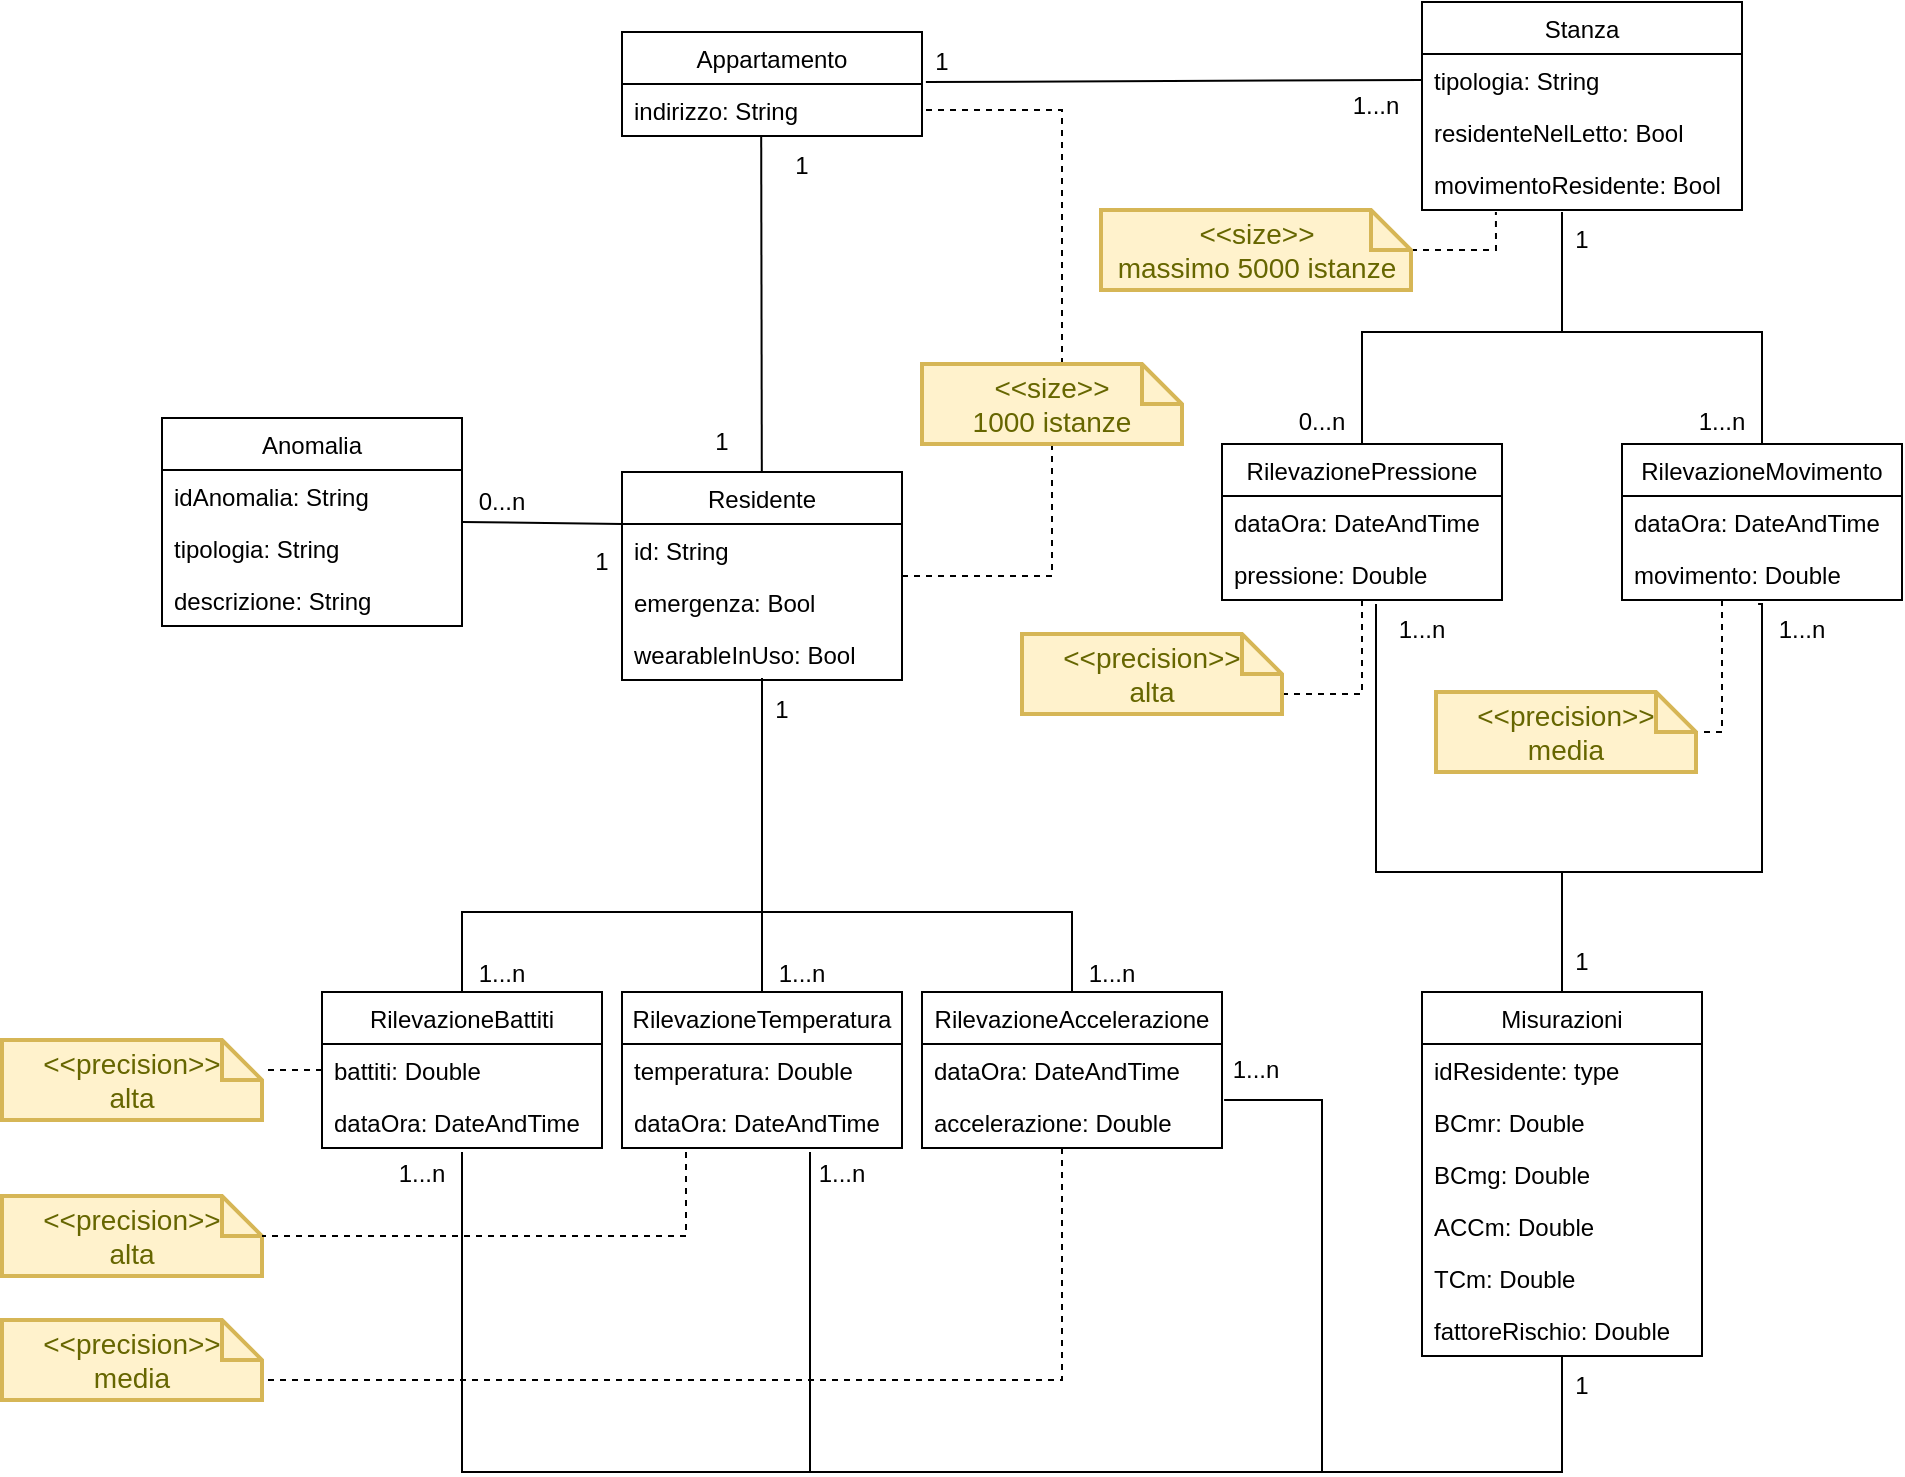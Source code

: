 <mxfile version="20.7.4" type="device"><diagram id="WO7DhAfLoQNvGxGaE5zZ" name="Page-1"><mxGraphModel dx="2268" dy="820" grid="1" gridSize="10" guides="1" tooltips="1" connect="1" arrows="1" fold="1" page="1" pageScale="1" pageWidth="850" pageHeight="1100" math="0" shadow="0"><root><mxCell id="0"/><mxCell id="1" parent="0"/><mxCell id="sSwHK__RhGpUzQnZFzN2-1" value="Appartamento" style="swimlane;fontStyle=0;childLayout=stackLayout;horizontal=1;startSize=26;fillColor=none;horizontalStack=0;resizeParent=1;resizeParentMax=0;resizeLast=0;collapsible=1;marginBottom=0;" parent="1" vertex="1"><mxGeometry x="150" y="80" width="150" height="52" as="geometry"><mxRectangle x="40" y="40" width="100" height="30" as="alternateBounds"/></mxGeometry></mxCell><mxCell id="sSwHK__RhGpUzQnZFzN2-2" value="indirizzo: String" style="text;strokeColor=none;fillColor=none;align=left;verticalAlign=top;spacingLeft=4;spacingRight=4;overflow=hidden;rotatable=0;points=[[0,0.5],[1,0.5]];portConstraint=eastwest;" parent="sSwHK__RhGpUzQnZFzN2-1" vertex="1"><mxGeometry y="26" width="150" height="26" as="geometry"/></mxCell><mxCell id="sSwHK__RhGpUzQnZFzN2-6" value="Stanza" style="swimlane;fontStyle=0;childLayout=stackLayout;horizontal=1;startSize=26;fillColor=none;horizontalStack=0;resizeParent=1;resizeParentMax=0;resizeLast=0;collapsible=1;marginBottom=0;" parent="1" vertex="1"><mxGeometry x="550" y="65" width="160" height="104" as="geometry"/></mxCell><mxCell id="sSwHK__RhGpUzQnZFzN2-7" value="tipologia: String" style="text;strokeColor=none;fillColor=none;align=left;verticalAlign=top;spacingLeft=4;spacingRight=4;overflow=hidden;rotatable=0;points=[[0,0.5],[1,0.5]];portConstraint=eastwest;" parent="sSwHK__RhGpUzQnZFzN2-6" vertex="1"><mxGeometry y="26" width="160" height="26" as="geometry"/></mxCell><mxCell id="sSwHK__RhGpUzQnZFzN2-37" value="residenteNelLetto: Bool" style="text;strokeColor=none;fillColor=none;align=left;verticalAlign=top;spacingLeft=4;spacingRight=4;overflow=hidden;rotatable=0;points=[[0,0.5],[1,0.5]];portConstraint=eastwest;" parent="sSwHK__RhGpUzQnZFzN2-6" vertex="1"><mxGeometry y="52" width="160" height="26" as="geometry"/></mxCell><mxCell id="CDQp28ZDIOVQzvjSDbbO-14" value="movimentoResidente: Bool" style="text;strokeColor=none;fillColor=none;align=left;verticalAlign=top;spacingLeft=4;spacingRight=4;overflow=hidden;rotatable=0;points=[[0,0.5],[1,0.5]];portConstraint=eastwest;" parent="sSwHK__RhGpUzQnZFzN2-6" vertex="1"><mxGeometry y="78" width="160" height="26" as="geometry"/></mxCell><mxCell id="n2ziMS0ma2q-zLLjiRqA-52" style="edgeStyle=orthogonalEdgeStyle;rounded=0;orthogonalLoop=1;jettySize=auto;html=1;entryX=0.5;entryY=1;entryDx=0;entryDy=0;entryPerimeter=0;dashed=1;endArrow=none;endFill=0;" parent="1" source="sSwHK__RhGpUzQnZFzN2-25" target="sSwHK__RhGpUzQnZFzN2-74" edge="1"><mxGeometry relative="1" as="geometry"/></mxCell><mxCell id="sSwHK__RhGpUzQnZFzN2-25" value="Residente" style="swimlane;fontStyle=0;childLayout=stackLayout;horizontal=1;startSize=26;fillColor=none;horizontalStack=0;resizeParent=1;resizeParentMax=0;resizeLast=0;collapsible=1;marginBottom=0;" parent="1" vertex="1"><mxGeometry x="150" y="300" width="140" height="104" as="geometry"/></mxCell><mxCell id="sSwHK__RhGpUzQnZFzN2-26" value="id: String" style="text;strokeColor=none;fillColor=none;align=left;verticalAlign=top;spacingLeft=4;spacingRight=4;overflow=hidden;rotatable=0;points=[[0,0.5],[1,0.5]];portConstraint=eastwest;" parent="sSwHK__RhGpUzQnZFzN2-25" vertex="1"><mxGeometry y="26" width="140" height="26" as="geometry"/></mxCell><mxCell id="sSwHK__RhGpUzQnZFzN2-27" value="emergenza: Bool" style="text;strokeColor=none;fillColor=none;align=left;verticalAlign=top;spacingLeft=4;spacingRight=4;overflow=hidden;rotatable=0;points=[[0,0.5],[1,0.5]];portConstraint=eastwest;" parent="sSwHK__RhGpUzQnZFzN2-25" vertex="1"><mxGeometry y="52" width="140" height="26" as="geometry"/></mxCell><mxCell id="sSwHK__RhGpUzQnZFzN2-28" value="wearableInUso: Bool" style="text;strokeColor=none;fillColor=none;align=left;verticalAlign=top;spacingLeft=4;spacingRight=4;overflow=hidden;rotatable=0;points=[[0,0.5],[1,0.5]];portConstraint=eastwest;" parent="sSwHK__RhGpUzQnZFzN2-25" vertex="1"><mxGeometry y="78" width="140" height="26" as="geometry"/></mxCell><mxCell id="sSwHK__RhGpUzQnZFzN2-35" value="1" style="text;html=1;strokeColor=none;fillColor=none;align=center;verticalAlign=middle;whiteSpace=wrap;rounded=0;" parent="1" vertex="1"><mxGeometry x="210" y="132" width="60" height="30" as="geometry"/></mxCell><mxCell id="sSwHK__RhGpUzQnZFzN2-56" value="Misurazioni" style="swimlane;fontStyle=0;childLayout=stackLayout;horizontal=1;startSize=26;fillColor=none;horizontalStack=0;resizeParent=1;resizeParentMax=0;resizeLast=0;collapsible=1;marginBottom=0;" parent="1" vertex="1"><mxGeometry x="550" y="560" width="140" height="182" as="geometry"/></mxCell><mxCell id="sSwHK__RhGpUzQnZFzN2-57" value="idResidente: type" style="text;strokeColor=none;fillColor=none;align=left;verticalAlign=top;spacingLeft=4;spacingRight=4;overflow=hidden;rotatable=0;points=[[0,0.5],[1,0.5]];portConstraint=eastwest;" parent="sSwHK__RhGpUzQnZFzN2-56" vertex="1"><mxGeometry y="26" width="140" height="26" as="geometry"/></mxCell><mxCell id="sSwHK__RhGpUzQnZFzN2-43" value="BCmr: Double" style="text;strokeColor=none;fillColor=none;align=left;verticalAlign=top;spacingLeft=4;spacingRight=4;overflow=hidden;rotatable=0;points=[[0,0.5],[1,0.5]];portConstraint=eastwest;" parent="sSwHK__RhGpUzQnZFzN2-56" vertex="1"><mxGeometry y="52" width="140" height="26" as="geometry"/></mxCell><mxCell id="sSwHK__RhGpUzQnZFzN2-42" value="BCmg: Double" style="text;strokeColor=none;fillColor=none;align=left;verticalAlign=top;spacingLeft=4;spacingRight=4;overflow=hidden;rotatable=0;points=[[0,0.5],[1,0.5]];portConstraint=eastwest;" parent="sSwHK__RhGpUzQnZFzN2-56" vertex="1"><mxGeometry y="78" width="140" height="26" as="geometry"/></mxCell><mxCell id="sSwHK__RhGpUzQnZFzN2-44" value="ACCm: Double" style="text;strokeColor=none;fillColor=none;align=left;verticalAlign=top;spacingLeft=4;spacingRight=4;overflow=hidden;rotatable=0;points=[[0,0.5],[1,0.5]];portConstraint=eastwest;" parent="sSwHK__RhGpUzQnZFzN2-56" vertex="1"><mxGeometry y="104" width="140" height="26" as="geometry"/></mxCell><mxCell id="sSwHK__RhGpUzQnZFzN2-46" value="TCm: Double" style="text;strokeColor=none;fillColor=none;align=left;verticalAlign=top;spacingLeft=4;spacingRight=4;overflow=hidden;rotatable=0;points=[[0,0.5],[1,0.5]];portConstraint=eastwest;" parent="sSwHK__RhGpUzQnZFzN2-56" vertex="1"><mxGeometry y="130" width="140" height="26" as="geometry"/></mxCell><mxCell id="n2ziMS0ma2q-zLLjiRqA-23" value="fattoreRischio: Double" style="text;strokeColor=none;fillColor=none;align=left;verticalAlign=top;spacingLeft=4;spacingRight=4;overflow=hidden;rotatable=0;points=[[0,0.5],[1,0.5]];portConstraint=eastwest;" parent="sSwHK__RhGpUzQnZFzN2-56" vertex="1"><mxGeometry y="156" width="140" height="26" as="geometry"/></mxCell><mxCell id="sSwHK__RhGpUzQnZFzN2-79" style="edgeStyle=orthogonalEdgeStyle;rounded=0;orthogonalLoop=1;jettySize=auto;html=1;dashed=1;endArrow=none;endFill=0;entryX=1;entryY=0.5;entryDx=0;entryDy=0;" parent="1" source="sSwHK__RhGpUzQnZFzN2-74" target="sSwHK__RhGpUzQnZFzN2-2" edge="1"><mxGeometry relative="1" as="geometry"><mxPoint x="370" y="170" as="targetPoint"/><Array as="points"><mxPoint x="370" y="119"/></Array></mxGeometry></mxCell><mxCell id="sSwHK__RhGpUzQnZFzN2-74" value="&amp;lt;&amp;lt;size&amp;gt;&amp;gt;&lt;br&gt;1000 istanze" style="shape=note;strokeWidth=2;fontSize=14;size=20;whiteSpace=wrap;html=1;fillColor=#fff2cc;strokeColor=#d6b656;fontColor=#666600;" parent="1" vertex="1"><mxGeometry x="300" y="246" width="130" height="40" as="geometry"/></mxCell><mxCell id="N4wo9rAGou4_wARjA-wQ-1" style="edgeStyle=orthogonalEdgeStyle;rounded=0;orthogonalLoop=1;jettySize=auto;html=1;entryX=0.231;entryY=1.038;entryDx=0;entryDy=0;entryPerimeter=0;endArrow=none;endFill=0;dashed=1;" parent="1" source="sSwHK__RhGpUzQnZFzN2-76" target="CDQp28ZDIOVQzvjSDbbO-14" edge="1"><mxGeometry relative="1" as="geometry"/></mxCell><mxCell id="sSwHK__RhGpUzQnZFzN2-76" value="&amp;lt;&amp;lt;size&amp;gt;&amp;gt;&lt;br&gt;massimo 5000 istanze" style="shape=note;strokeWidth=2;fontSize=14;size=20;whiteSpace=wrap;html=1;fillColor=#fff2cc;strokeColor=#d6b656;fontColor=#666600;" parent="1" vertex="1"><mxGeometry x="389.5" y="169" width="155" height="40" as="geometry"/></mxCell><mxCell id="n2ziMS0ma2q-zLLjiRqA-41" style="edgeStyle=orthogonalEdgeStyle;rounded=0;orthogonalLoop=1;jettySize=auto;html=1;entryX=0;entryY=0;entryDx=130;entryDy=30;entryPerimeter=0;dashed=1;endArrow=none;endFill=0;" parent="1" source="sSwHK__RhGpUzQnZFzN2-80" target="sSwHK__RhGpUzQnZFzN2-101" edge="1"><mxGeometry relative="1" as="geometry"/></mxCell><mxCell id="sSwHK__RhGpUzQnZFzN2-80" value="RilevazionePressione" style="swimlane;fontStyle=0;childLayout=stackLayout;horizontal=1;startSize=26;fillColor=none;horizontalStack=0;resizeParent=1;resizeParentMax=0;resizeLast=0;collapsible=1;marginBottom=0;" parent="1" vertex="1"><mxGeometry x="450" y="286" width="140" height="78" as="geometry"/></mxCell><mxCell id="Cuu1oooCDhuwHbOR3WT5-2" value="dataOra: DateAndTime" style="text;strokeColor=none;fillColor=none;align=left;verticalAlign=top;spacingLeft=4;spacingRight=4;overflow=hidden;rotatable=0;points=[[0,0.5],[1,0.5]];portConstraint=eastwest;" parent="sSwHK__RhGpUzQnZFzN2-80" vertex="1"><mxGeometry y="26" width="140" height="26" as="geometry"/></mxCell><mxCell id="sSwHK__RhGpUzQnZFzN2-81" value="pressione: Double" style="text;strokeColor=none;fillColor=none;align=left;verticalAlign=top;spacingLeft=4;spacingRight=4;overflow=hidden;rotatable=0;points=[[0,0.5],[1,0.5]];portConstraint=eastwest;" parent="sSwHK__RhGpUzQnZFzN2-80" vertex="1"><mxGeometry y="52" width="140" height="26" as="geometry"/></mxCell><mxCell id="n2ziMS0ma2q-zLLjiRqA-39" style="edgeStyle=orthogonalEdgeStyle;rounded=0;orthogonalLoop=1;jettySize=auto;html=1;entryX=0;entryY=0.5;entryDx=0;entryDy=0;entryPerimeter=0;endArrow=none;endFill=0;dashed=1;" parent="1" source="sSwHK__RhGpUzQnZFzN2-84" target="sSwHK__RhGpUzQnZFzN2-102" edge="1"><mxGeometry relative="1" as="geometry"><Array as="points"><mxPoint x="700" y="430"/></Array></mxGeometry></mxCell><mxCell id="sSwHK__RhGpUzQnZFzN2-84" value="RilevazioneMovimento" style="swimlane;fontStyle=0;childLayout=stackLayout;horizontal=1;startSize=26;fillColor=none;horizontalStack=0;resizeParent=1;resizeParentMax=0;resizeLast=0;collapsible=1;marginBottom=0;" parent="1" vertex="1"><mxGeometry x="650" y="286" width="140" height="78" as="geometry"/></mxCell><mxCell id="Cuu1oooCDhuwHbOR3WT5-1" value="dataOra: DateAndTime" style="text;strokeColor=none;fillColor=none;align=left;verticalAlign=top;spacingLeft=4;spacingRight=4;overflow=hidden;rotatable=0;points=[[0,0.5],[1,0.5]];portConstraint=eastwest;" parent="sSwHK__RhGpUzQnZFzN2-84" vertex="1"><mxGeometry y="26" width="140" height="26" as="geometry"/></mxCell><mxCell id="sSwHK__RhGpUzQnZFzN2-85" value="movimento: Double" style="text;strokeColor=none;fillColor=none;align=left;verticalAlign=top;spacingLeft=4;spacingRight=4;overflow=hidden;rotatable=0;points=[[0,0.5],[1,0.5]];portConstraint=eastwest;" parent="sSwHK__RhGpUzQnZFzN2-84" vertex="1"><mxGeometry y="52" width="140" height="26" as="geometry"/></mxCell><mxCell id="n2ziMS0ma2q-zLLjiRqA-21" style="edgeStyle=orthogonalEdgeStyle;rounded=0;orthogonalLoop=1;jettySize=auto;html=1;dashed=1;endArrow=none;endFill=0;" parent="1" source="sSwHK__RhGpUzQnZFzN2-89" target="sSwHK__RhGpUzQnZFzN2-99" edge="1"><mxGeometry relative="1" as="geometry"><Array as="points"><mxPoint y="610"/><mxPoint y="610"/></Array></mxGeometry></mxCell><mxCell id="sSwHK__RhGpUzQnZFzN2-89" value="RilevazioneBattiti" style="swimlane;fontStyle=0;childLayout=stackLayout;horizontal=1;startSize=26;fillColor=none;horizontalStack=0;resizeParent=1;resizeParentMax=0;resizeLast=0;collapsible=1;marginBottom=0;" parent="1" vertex="1"><mxGeometry y="560" width="140" height="78" as="geometry"/></mxCell><mxCell id="sSwHK__RhGpUzQnZFzN2-90" value="battiti: Double" style="text;strokeColor=none;fillColor=none;align=left;verticalAlign=top;spacingLeft=4;spacingRight=4;overflow=hidden;rotatable=0;points=[[0,0.5],[1,0.5]];portConstraint=eastwest;" parent="sSwHK__RhGpUzQnZFzN2-89" vertex="1"><mxGeometry y="26" width="140" height="26" as="geometry"/></mxCell><mxCell id="Cuu1oooCDhuwHbOR3WT5-3" value="dataOra: DateAndTime" style="text;strokeColor=none;fillColor=none;align=left;verticalAlign=top;spacingLeft=4;spacingRight=4;overflow=hidden;rotatable=0;points=[[0,0.5],[1,0.5]];portConstraint=eastwest;" parent="sSwHK__RhGpUzQnZFzN2-89" vertex="1"><mxGeometry y="52" width="140" height="26" as="geometry"/></mxCell><mxCell id="sSwHK__RhGpUzQnZFzN2-91" value="RilevazioneTemperatura" style="swimlane;fontStyle=0;childLayout=stackLayout;horizontal=1;startSize=26;fillColor=none;horizontalStack=0;resizeParent=1;resizeParentMax=0;resizeLast=0;collapsible=1;marginBottom=0;" parent="1" vertex="1"><mxGeometry x="150" y="560" width="140" height="78" as="geometry"/></mxCell><mxCell id="sSwHK__RhGpUzQnZFzN2-92" value="temperatura: Double" style="text;strokeColor=none;fillColor=none;align=left;verticalAlign=top;spacingLeft=4;spacingRight=4;overflow=hidden;rotatable=0;points=[[0,0.5],[1,0.5]];portConstraint=eastwest;" parent="sSwHK__RhGpUzQnZFzN2-91" vertex="1"><mxGeometry y="26" width="140" height="26" as="geometry"/></mxCell><mxCell id="Cuu1oooCDhuwHbOR3WT5-4" value="dataOra: DateAndTime" style="text;strokeColor=none;fillColor=none;align=left;verticalAlign=top;spacingLeft=4;spacingRight=4;overflow=hidden;rotatable=0;points=[[0,0.5],[1,0.5]];portConstraint=eastwest;" parent="sSwHK__RhGpUzQnZFzN2-91" vertex="1"><mxGeometry y="52" width="140" height="26" as="geometry"/></mxCell><mxCell id="n2ziMS0ma2q-zLLjiRqA-20" style="edgeStyle=orthogonalEdgeStyle;rounded=0;orthogonalLoop=1;jettySize=auto;html=1;entryX=0;entryY=0;entryDx=130;entryDy=30;entryPerimeter=0;dashed=1;endArrow=none;endFill=0;" parent="1" source="sSwHK__RhGpUzQnZFzN2-93" target="sSwHK__RhGpUzQnZFzN2-100" edge="1"><mxGeometry relative="1" as="geometry"><Array as="points"><mxPoint x="370" y="754"/></Array></mxGeometry></mxCell><mxCell id="sSwHK__RhGpUzQnZFzN2-93" value="RilevazioneAccelerazione" style="swimlane;fontStyle=0;childLayout=stackLayout;horizontal=1;startSize=26;fillColor=none;horizontalStack=0;resizeParent=1;resizeParentMax=0;resizeLast=0;collapsible=1;marginBottom=0;" parent="1" vertex="1"><mxGeometry x="300" y="560" width="150" height="78" as="geometry"/></mxCell><mxCell id="Cuu1oooCDhuwHbOR3WT5-6" value="dataOra: DateAndTime" style="text;strokeColor=none;fillColor=none;align=left;verticalAlign=top;spacingLeft=4;spacingRight=4;overflow=hidden;rotatable=0;points=[[0,0.5],[1,0.5]];portConstraint=eastwest;" parent="sSwHK__RhGpUzQnZFzN2-93" vertex="1"><mxGeometry y="26" width="150" height="26" as="geometry"/></mxCell><mxCell id="sSwHK__RhGpUzQnZFzN2-94" value="accelerazione: Double" style="text;strokeColor=none;fillColor=none;align=left;verticalAlign=top;spacingLeft=4;spacingRight=4;overflow=hidden;rotatable=0;points=[[0,0.5],[1,0.5]];portConstraint=eastwest;" parent="sSwHK__RhGpUzQnZFzN2-93" vertex="1"><mxGeometry y="52" width="150" height="26" as="geometry"/></mxCell><mxCell id="sSwHK__RhGpUzQnZFzN2-98" value="&amp;lt;&amp;lt;precision&amp;gt;&amp;gt;&lt;br&gt;alta" style="shape=note;strokeWidth=2;fontSize=14;size=20;whiteSpace=wrap;html=1;fillColor=#fff2cc;strokeColor=#d6b656;fontColor=#666600;" parent="1" vertex="1"><mxGeometry x="-160" y="662" width="130" height="40" as="geometry"/></mxCell><mxCell id="sSwHK__RhGpUzQnZFzN2-99" value="&amp;lt;&amp;lt;precision&amp;gt;&amp;gt;&lt;br&gt;alta" style="shape=note;strokeWidth=2;fontSize=14;size=20;whiteSpace=wrap;html=1;fillColor=#fff2cc;strokeColor=#d6b656;fontColor=#666600;" parent="1" vertex="1"><mxGeometry x="-160" y="584" width="130" height="40" as="geometry"/></mxCell><mxCell id="sSwHK__RhGpUzQnZFzN2-100" value="&amp;lt;&amp;lt;precision&amp;gt;&amp;gt;&lt;br&gt;media" style="shape=note;strokeWidth=2;fontSize=14;size=20;whiteSpace=wrap;html=1;fillColor=#fff2cc;strokeColor=#d6b656;fontColor=#666600;" parent="1" vertex="1"><mxGeometry x="-160" y="724" width="130" height="40" as="geometry"/></mxCell><mxCell id="sSwHK__RhGpUzQnZFzN2-101" value="&amp;lt;&amp;lt;precision&amp;gt;&amp;gt;&lt;br&gt;alta" style="shape=note;strokeWidth=2;fontSize=14;size=20;whiteSpace=wrap;html=1;fillColor=#fff2cc;strokeColor=#d6b656;fontColor=#666600;" parent="1" vertex="1"><mxGeometry x="350" y="381" width="130" height="40" as="geometry"/></mxCell><mxCell id="sSwHK__RhGpUzQnZFzN2-102" value="&amp;lt;&amp;lt;precision&amp;gt;&amp;gt;&lt;br&gt;media" style="shape=note;strokeWidth=2;fontSize=14;size=20;whiteSpace=wrap;html=1;fillColor=#fff2cc;strokeColor=#d6b656;fontColor=#666600;" parent="1" vertex="1"><mxGeometry x="557" y="410" width="130" height="40" as="geometry"/></mxCell><mxCell id="n2ziMS0ma2q-zLLjiRqA-12" value="" style="endArrow=none;html=1;rounded=0;exitX=0.5;exitY=0;exitDx=0;exitDy=0;" parent="1" source="sSwHK__RhGpUzQnZFzN2-91" edge="1"><mxGeometry width="50" height="50" relative="1" as="geometry"><mxPoint x="510" y="560" as="sourcePoint"/><mxPoint x="220" y="520" as="targetPoint"/></mxGeometry></mxCell><mxCell id="n2ziMS0ma2q-zLLjiRqA-13" value="" style="endArrow=none;html=1;rounded=0;exitX=0.5;exitY=0;exitDx=0;exitDy=0;edgeStyle=orthogonalEdgeStyle;" parent="1" source="sSwHK__RhGpUzQnZFzN2-93" edge="1"><mxGeometry width="50" height="50" relative="1" as="geometry"><mxPoint x="404.96" y="496.988" as="sourcePoint"/><mxPoint x="220" y="520" as="targetPoint"/><Array as="points"><mxPoint x="375" y="520"/></Array></mxGeometry></mxCell><mxCell id="n2ziMS0ma2q-zLLjiRqA-14" value="1" style="text;html=1;strokeColor=none;fillColor=none;align=center;verticalAlign=middle;whiteSpace=wrap;rounded=0;" parent="1" vertex="1"><mxGeometry x="200" y="404" width="60" height="30" as="geometry"/></mxCell><mxCell id="n2ziMS0ma2q-zLLjiRqA-17" value="1...n" style="text;html=1;strokeColor=none;fillColor=none;align=center;verticalAlign=middle;whiteSpace=wrap;rounded=0;" parent="1" vertex="1"><mxGeometry x="365" y="536" width="60" height="30" as="geometry"/></mxCell><mxCell id="n2ziMS0ma2q-zLLjiRqA-18" value="1...n" style="text;html=1;strokeColor=none;fillColor=none;align=center;verticalAlign=middle;whiteSpace=wrap;rounded=0;" parent="1" vertex="1"><mxGeometry x="210" y="536" width="60" height="30" as="geometry"/></mxCell><mxCell id="n2ziMS0ma2q-zLLjiRqA-19" value="1...n" style="text;html=1;strokeColor=none;fillColor=none;align=center;verticalAlign=middle;whiteSpace=wrap;rounded=0;" parent="1" vertex="1"><mxGeometry x="60" y="536" width="60" height="30" as="geometry"/></mxCell><mxCell id="n2ziMS0ma2q-zLLjiRqA-22" value="" style="endArrow=none;dashed=1;html=1;rounded=0;edgeStyle=orthogonalEdgeStyle;entryX=0;entryY=0;entryDx=130;entryDy=20;entryPerimeter=0;" parent="1" target="sSwHK__RhGpUzQnZFzN2-98" edge="1"><mxGeometry width="50" height="50" relative="1" as="geometry"><mxPoint x="182" y="640" as="sourcePoint"/><mxPoint x="-20" y="682" as="targetPoint"/><Array as="points"><mxPoint x="182" y="682"/></Array></mxGeometry></mxCell><mxCell id="n2ziMS0ma2q-zLLjiRqA-27" value="" style="endArrow=none;html=1;rounded=0;edgeStyle=orthogonalEdgeStyle;exitX=1.007;exitY=0.077;exitDx=0;exitDy=0;exitPerimeter=0;" parent="1" source="sSwHK__RhGpUzQnZFzN2-94" edge="1"><mxGeometry width="50" height="50" relative="1" as="geometry"><mxPoint x="510" y="710" as="sourcePoint"/><mxPoint x="500" y="800" as="targetPoint"/><Array as="points"><mxPoint x="500" y="614"/></Array></mxGeometry></mxCell><mxCell id="n2ziMS0ma2q-zLLjiRqA-28" value="1" style="text;html=1;strokeColor=none;fillColor=none;align=center;verticalAlign=middle;whiteSpace=wrap;rounded=0;" parent="1" vertex="1"><mxGeometry x="600" y="742" width="60" height="30" as="geometry"/></mxCell><mxCell id="n2ziMS0ma2q-zLLjiRqA-30" value="1...n" style="text;html=1;strokeColor=none;fillColor=none;align=center;verticalAlign=middle;whiteSpace=wrap;rounded=0;" parent="1" vertex="1"><mxGeometry x="437" y="584" width="60" height="30" as="geometry"/></mxCell><mxCell id="n2ziMS0ma2q-zLLjiRqA-33" value="1...n" style="text;html=1;strokeColor=none;fillColor=none;align=center;verticalAlign=middle;whiteSpace=wrap;rounded=0;" parent="1" vertex="1"><mxGeometry x="20" y="636" width="60" height="30" as="geometry"/></mxCell><mxCell id="n2ziMS0ma2q-zLLjiRqA-34" value="" style="endArrow=none;html=1;rounded=0;edgeStyle=orthogonalEdgeStyle;" parent="1" edge="1"><mxGeometry width="50" height="50" relative="1" as="geometry"><mxPoint x="244" y="640" as="sourcePoint"/><mxPoint x="390" y="800" as="targetPoint"/><Array as="points"><mxPoint x="244" y="800"/></Array></mxGeometry></mxCell><mxCell id="n2ziMS0ma2q-zLLjiRqA-35" value="1...n" style="text;html=1;strokeColor=none;fillColor=none;align=center;verticalAlign=middle;whiteSpace=wrap;rounded=0;" parent="1" vertex="1"><mxGeometry x="230" y="642" width="60" height="18" as="geometry"/></mxCell><mxCell id="n2ziMS0ma2q-zLLjiRqA-47" value="1...n" style="text;html=1;strokeColor=none;fillColor=none;align=center;verticalAlign=middle;whiteSpace=wrap;rounded=0;" parent="1" vertex="1"><mxGeometry x="670" y="260" width="60" height="30" as="geometry"/></mxCell><mxCell id="n2ziMS0ma2q-zLLjiRqA-48" value="0...n" style="text;html=1;strokeColor=none;fillColor=none;align=center;verticalAlign=middle;whiteSpace=wrap;rounded=0;" parent="1" vertex="1"><mxGeometry x="470" y="260" width="60" height="30" as="geometry"/></mxCell><mxCell id="n2ziMS0ma2q-zLLjiRqA-49" value="1" style="text;html=1;strokeColor=none;fillColor=none;align=center;verticalAlign=middle;whiteSpace=wrap;rounded=0;" parent="1" vertex="1"><mxGeometry x="600" y="530" width="60" height="30" as="geometry"/></mxCell><mxCell id="n2ziMS0ma2q-zLLjiRqA-50" value="1...n" style="text;html=1;strokeColor=none;fillColor=none;align=center;verticalAlign=middle;whiteSpace=wrap;rounded=0;" parent="1" vertex="1"><mxGeometry x="710" y="364" width="60" height="30" as="geometry"/></mxCell><mxCell id="n2ziMS0ma2q-zLLjiRqA-51" value="1...n" style="text;html=1;strokeColor=none;fillColor=none;align=center;verticalAlign=middle;whiteSpace=wrap;rounded=0;" parent="1" vertex="1"><mxGeometry x="520" y="364" width="60" height="30" as="geometry"/></mxCell><mxCell id="CDQp28ZDIOVQzvjSDbbO-1" value="" style="endArrow=none;html=1;rounded=0;exitX=0.464;exitY=1;exitDx=0;exitDy=0;exitPerimeter=0;" parent="1" source="sSwHK__RhGpUzQnZFzN2-2" target="sSwHK__RhGpUzQnZFzN2-25" edge="1"><mxGeometry width="50" height="50" relative="1" as="geometry"><mxPoint x="240" y="210" as="sourcePoint"/><mxPoint x="580" y="360" as="targetPoint"/></mxGeometry></mxCell><mxCell id="CDQp28ZDIOVQzvjSDbbO-2" value="1" style="text;html=1;strokeColor=none;fillColor=none;align=center;verticalAlign=middle;whiteSpace=wrap;rounded=0;" parent="1" vertex="1"><mxGeometry x="170" y="270" width="60" height="30" as="geometry"/></mxCell><mxCell id="CDQp28ZDIOVQzvjSDbbO-3" value="" style="endArrow=none;html=1;rounded=0;exitX=1.013;exitY=-0.038;exitDx=0;exitDy=0;exitPerimeter=0;entryX=0;entryY=0.5;entryDx=0;entryDy=0;" parent="1" source="sSwHK__RhGpUzQnZFzN2-2" target="sSwHK__RhGpUzQnZFzN2-7" edge="1"><mxGeometry width="50" height="50" relative="1" as="geometry"><mxPoint x="229.6" y="142" as="sourcePoint"/><mxPoint x="510" y="70" as="targetPoint"/></mxGeometry></mxCell><mxCell id="CDQp28ZDIOVQzvjSDbbO-4" value="1" style="text;html=1;strokeColor=none;fillColor=none;align=center;verticalAlign=middle;whiteSpace=wrap;rounded=0;" parent="1" vertex="1"><mxGeometry x="280" y="80" width="60" height="30" as="geometry"/></mxCell><mxCell id="CDQp28ZDIOVQzvjSDbbO-5" value="1...n" style="text;html=1;strokeColor=none;fillColor=none;align=center;verticalAlign=middle;whiteSpace=wrap;rounded=0;" parent="1" vertex="1"><mxGeometry x="497" y="102" width="60" height="30" as="geometry"/></mxCell><mxCell id="CDQp28ZDIOVQzvjSDbbO-6" value="" style="endArrow=none;html=1;rounded=0;edgeStyle=orthogonalEdgeStyle;exitX=0.5;exitY=0;exitDx=0;exitDy=0;" parent="1" source="sSwHK__RhGpUzQnZFzN2-80" edge="1"><mxGeometry width="50" height="50" relative="1" as="geometry"><mxPoint x="480" y="220" as="sourcePoint"/><mxPoint x="620" y="170" as="targetPoint"/><Array as="points"><mxPoint x="520" y="230"/><mxPoint x="620" y="230"/></Array></mxGeometry></mxCell><mxCell id="CDQp28ZDIOVQzvjSDbbO-7" value="" style="endArrow=none;html=1;rounded=0;edgeStyle=orthogonalEdgeStyle;exitX=0.5;exitY=0;exitDx=0;exitDy=0;" parent="1" source="sSwHK__RhGpUzQnZFzN2-84" edge="1"><mxGeometry width="50" height="50" relative="1" as="geometry"><mxPoint x="530" y="349" as="sourcePoint"/><mxPoint x="620" y="230" as="targetPoint"/><Array as="points"><mxPoint x="720" y="230"/><mxPoint x="620" y="230"/></Array></mxGeometry></mxCell><mxCell id="CDQp28ZDIOVQzvjSDbbO-8" value="1" style="text;html=1;strokeColor=none;fillColor=none;align=center;verticalAlign=middle;whiteSpace=wrap;rounded=0;" parent="1" vertex="1"><mxGeometry x="600" y="169" width="60" height="30" as="geometry"/></mxCell><mxCell id="CDQp28ZDIOVQzvjSDbbO-9" value="" style="endArrow=none;html=1;rounded=0;edgeStyle=orthogonalEdgeStyle;exitX=0.5;exitY=0;exitDx=0;exitDy=0;entryX=0.486;entryY=1.077;entryDx=0;entryDy=0;entryPerimeter=0;" parent="1" source="sSwHK__RhGpUzQnZFzN2-56" target="sSwHK__RhGpUzQnZFzN2-85" edge="1"><mxGeometry width="50" height="50" relative="1" as="geometry"><mxPoint x="620" y="500" as="sourcePoint"/><mxPoint x="720" y="440" as="targetPoint"/><Array as="points"><mxPoint x="620" y="500"/><mxPoint x="720" y="500"/><mxPoint x="720" y="366"/></Array></mxGeometry></mxCell><mxCell id="CDQp28ZDIOVQzvjSDbbO-12" value="" style="endArrow=none;html=1;rounded=0;edgeStyle=orthogonalEdgeStyle;entryX=0.55;entryY=1.077;entryDx=0;entryDy=0;entryPerimeter=0;" parent="1" target="sSwHK__RhGpUzQnZFzN2-81" edge="1"><mxGeometry width="50" height="50" relative="1" as="geometry"><mxPoint x="620" y="550" as="sourcePoint"/><mxPoint x="728.04" y="429.002" as="targetPoint"/><Array as="points"><mxPoint x="620" y="500"/><mxPoint x="527" y="500"/></Array></mxGeometry></mxCell><mxCell id="CDQp28ZDIOVQzvjSDbbO-15" value="" style="endArrow=none;html=1;rounded=0;edgeStyle=orthogonalEdgeStyle;" parent="1" target="n2ziMS0ma2q-zLLjiRqA-23" edge="1"><mxGeometry width="50" height="50" relative="1" as="geometry"><mxPoint x="70" y="640" as="sourcePoint"/><mxPoint x="610" y="840" as="targetPoint"/><Array as="points"><mxPoint x="70" y="800"/><mxPoint x="620" y="800"/></Array></mxGeometry></mxCell><mxCell id="CDQp28ZDIOVQzvjSDbbO-17" value="" style="endArrow=none;html=1;rounded=0;edgeStyle=orthogonalEdgeStyle;entryX=0.5;entryY=0;entryDx=0;entryDy=0;exitX=0.5;exitY=0.962;exitDx=0;exitDy=0;exitPerimeter=0;" parent="1" source="sSwHK__RhGpUzQnZFzN2-28" target="sSwHK__RhGpUzQnZFzN2-89" edge="1"><mxGeometry width="50" height="50" relative="1" as="geometry"><mxPoint x="220" y="440" as="sourcePoint"/><mxPoint x="30" y="500" as="targetPoint"/><Array as="points"><mxPoint x="220" y="520"/><mxPoint x="70" y="520"/></Array></mxGeometry></mxCell><mxCell id="CDQp28ZDIOVQzvjSDbbO-23" value="Anomalia" style="swimlane;fontStyle=0;childLayout=stackLayout;horizontal=1;startSize=26;fillColor=none;horizontalStack=0;resizeParent=1;resizeParentMax=0;resizeLast=0;collapsible=1;marginBottom=0;" parent="1" vertex="1"><mxGeometry x="-80" y="273" width="150" height="104" as="geometry"><mxRectangle x="40" y="40" width="100" height="30" as="alternateBounds"/></mxGeometry></mxCell><mxCell id="CDQp28ZDIOVQzvjSDbbO-24" value="idAnomalia: String" style="text;strokeColor=none;fillColor=none;align=left;verticalAlign=top;spacingLeft=4;spacingRight=4;overflow=hidden;rotatable=0;points=[[0,0.5],[1,0.5]];portConstraint=eastwest;" parent="CDQp28ZDIOVQzvjSDbbO-23" vertex="1"><mxGeometry y="26" width="150" height="26" as="geometry"/></mxCell><mxCell id="UvbBkc82gN2XA5fVp-to-2" value="tipologia: String" style="text;strokeColor=none;fillColor=none;align=left;verticalAlign=top;spacingLeft=4;spacingRight=4;overflow=hidden;rotatable=0;points=[[0,0.5],[1,0.5]];portConstraint=eastwest;" parent="CDQp28ZDIOVQzvjSDbbO-23" vertex="1"><mxGeometry y="52" width="150" height="26" as="geometry"/></mxCell><mxCell id="UvbBkc82gN2XA5fVp-to-1" value="descrizione: String" style="text;strokeColor=none;fillColor=none;align=left;verticalAlign=top;spacingLeft=4;spacingRight=4;overflow=hidden;rotatable=0;points=[[0,0.5],[1,0.5]];portConstraint=eastwest;" parent="CDQp28ZDIOVQzvjSDbbO-23" vertex="1"><mxGeometry y="78" width="150" height="26" as="geometry"/></mxCell><mxCell id="CDQp28ZDIOVQzvjSDbbO-25" value="" style="endArrow=none;html=1;rounded=0;entryX=0;entryY=0.25;entryDx=0;entryDy=0;exitX=1;exitY=0.5;exitDx=0;exitDy=0;" parent="1" source="CDQp28ZDIOVQzvjSDbbO-23" target="sSwHK__RhGpUzQnZFzN2-25" edge="1"><mxGeometry width="50" height="50" relative="1" as="geometry"><mxPoint x="160" y="117" as="sourcePoint"/><mxPoint x="51.95" y="116.988" as="targetPoint"/></mxGeometry></mxCell><mxCell id="CDQp28ZDIOVQzvjSDbbO-26" value="0...n" style="text;html=1;strokeColor=none;fillColor=none;align=center;verticalAlign=middle;whiteSpace=wrap;rounded=0;" parent="1" vertex="1"><mxGeometry x="60" y="300" width="60" height="30" as="geometry"/></mxCell><mxCell id="CDQp28ZDIOVQzvjSDbbO-27" value="1" style="text;html=1;strokeColor=none;fillColor=none;align=center;verticalAlign=middle;whiteSpace=wrap;rounded=0;" parent="1" vertex="1"><mxGeometry x="110" y="330" width="60" height="30" as="geometry"/></mxCell></root></mxGraphModel></diagram></mxfile>